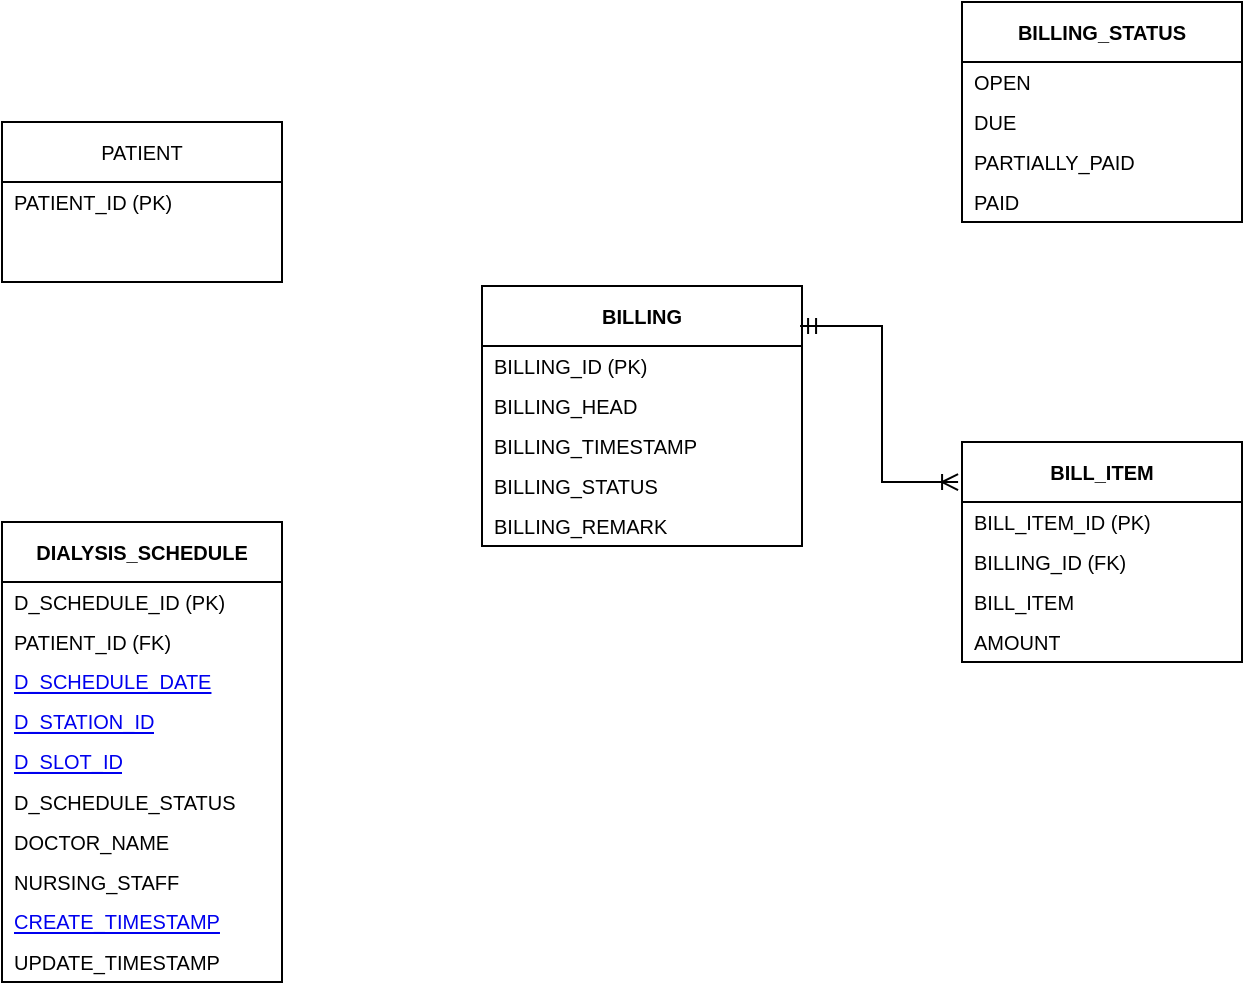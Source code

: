 <mxfile version="24.5.2" type="github">
  <diagram name="Page-1" id="mURi4eA8-3CM0eD0AN-O">
    <mxGraphModel dx="880" dy="468" grid="1" gridSize="10" guides="1" tooltips="1" connect="1" arrows="1" fold="1" page="1" pageScale="1" pageWidth="850" pageHeight="1100" math="0" shadow="0">
      <root>
        <mxCell id="0" />
        <mxCell id="1" parent="0" />
        <mxCell id="1s8Oqz2JoPXFqwjpF97E-1" value="&lt;b&gt;BILLING&lt;/b&gt;" style="swimlane;fontStyle=0;childLayout=stackLayout;horizontal=1;startSize=30;horizontalStack=0;resizeParent=1;resizeParentMax=0;resizeLast=0;collapsible=1;marginBottom=0;whiteSpace=wrap;html=1;fontSize=10;" vertex="1" parent="1">
          <mxGeometry x="360" y="162" width="160" height="130" as="geometry" />
        </mxCell>
        <mxCell id="1s8Oqz2JoPXFqwjpF97E-2" value="BILLING_ID (PK)" style="text;strokeColor=none;fillColor=none;align=left;verticalAlign=middle;spacingLeft=4;spacingRight=4;overflow=hidden;points=[[0,0.5],[1,0.5]];portConstraint=eastwest;rotatable=0;whiteSpace=wrap;html=1;fontSize=10;" vertex="1" parent="1s8Oqz2JoPXFqwjpF97E-1">
          <mxGeometry y="30" width="160" height="20" as="geometry" />
        </mxCell>
        <mxCell id="1s8Oqz2JoPXFqwjpF97E-21" value="BILLING_HEAD" style="text;strokeColor=none;fillColor=none;align=left;verticalAlign=middle;spacingLeft=4;spacingRight=4;overflow=hidden;points=[[0,0.5],[1,0.5]];portConstraint=eastwest;rotatable=0;whiteSpace=wrap;html=1;fontSize=10;" vertex="1" parent="1s8Oqz2JoPXFqwjpF97E-1">
          <mxGeometry y="50" width="160" height="20" as="geometry" />
        </mxCell>
        <mxCell id="1s8Oqz2JoPXFqwjpF97E-25" value="BILLING_TIMESTAMP" style="text;strokeColor=none;fillColor=none;align=left;verticalAlign=middle;spacingLeft=4;spacingRight=4;overflow=hidden;points=[[0,0.5],[1,0.5]];portConstraint=eastwest;rotatable=0;whiteSpace=wrap;html=1;fontSize=10;" vertex="1" parent="1s8Oqz2JoPXFqwjpF97E-1">
          <mxGeometry y="70" width="160" height="20" as="geometry" />
        </mxCell>
        <mxCell id="1s8Oqz2JoPXFqwjpF97E-24" value="BILLING_STATUS" style="text;strokeColor=none;fillColor=none;align=left;verticalAlign=middle;spacingLeft=4;spacingRight=4;overflow=hidden;points=[[0,0.5],[1,0.5]];portConstraint=eastwest;rotatable=0;whiteSpace=wrap;html=1;fontSize=10;" vertex="1" parent="1s8Oqz2JoPXFqwjpF97E-1">
          <mxGeometry y="90" width="160" height="20" as="geometry" />
        </mxCell>
        <mxCell id="1s8Oqz2JoPXFqwjpF97E-23" value="BILLING_REMARK" style="text;strokeColor=none;fillColor=none;align=left;verticalAlign=middle;spacingLeft=4;spacingRight=4;overflow=hidden;points=[[0,0.5],[1,0.5]];portConstraint=eastwest;rotatable=0;whiteSpace=wrap;html=1;fontSize=10;" vertex="1" parent="1s8Oqz2JoPXFqwjpF97E-1">
          <mxGeometry y="110" width="160" height="20" as="geometry" />
        </mxCell>
        <mxCell id="1s8Oqz2JoPXFqwjpF97E-10" value="&lt;b&gt;DIALYSIS_SCHEDULE&lt;/b&gt;" style="swimlane;fontStyle=0;childLayout=stackLayout;horizontal=1;startSize=30;horizontalStack=0;resizeParent=1;resizeParentMax=0;resizeLast=0;collapsible=1;marginBottom=0;whiteSpace=wrap;html=1;fontSize=10;" vertex="1" parent="1">
          <mxGeometry x="120" y="280" width="140" height="230" as="geometry" />
        </mxCell>
        <mxCell id="1s8Oqz2JoPXFqwjpF97E-11" value="D_SCHEDULE_ID (PK)" style="text;strokeColor=none;fillColor=none;align=left;verticalAlign=middle;spacingLeft=4;spacingRight=4;overflow=hidden;points=[[0,0.5],[1,0.5]];portConstraint=eastwest;rotatable=0;whiteSpace=wrap;html=1;fontSize=10;" vertex="1" parent="1s8Oqz2JoPXFqwjpF97E-10">
          <mxGeometry y="30" width="140" height="20" as="geometry" />
        </mxCell>
        <mxCell id="1s8Oqz2JoPXFqwjpF97E-44" value="PATIENT_ID (FK)" style="text;strokeColor=none;fillColor=none;align=left;verticalAlign=middle;spacingLeft=4;spacingRight=4;overflow=hidden;points=[[0,0.5],[1,0.5]];portConstraint=eastwest;rotatable=0;whiteSpace=wrap;html=1;fontSize=10;" vertex="1" parent="1s8Oqz2JoPXFqwjpF97E-10">
          <mxGeometry y="50" width="140" height="20" as="geometry" />
        </mxCell>
        <mxCell id="1s8Oqz2JoPXFqwjpF97E-42" value="&lt;a style=&quot;border: 0px; vertical-align: middle; text-wrap: nowrap; font-family: Arial, sans-serif;&quot; id=&quot;D_SCHEDULE_DATE&quot;&gt;&lt;font style=&quot;font-size: 10px;&quot;&gt;D_SCHEDULE_DATE&lt;/font&gt;&lt;/a&gt;" style="text;strokeColor=none;fillColor=none;align=left;verticalAlign=middle;spacingLeft=4;spacingRight=4;overflow=hidden;points=[[0,0.5],[1,0.5]];portConstraint=eastwest;rotatable=0;whiteSpace=wrap;html=1;fontSize=10;" vertex="1" parent="1s8Oqz2JoPXFqwjpF97E-10">
          <mxGeometry y="70" width="140" height="20" as="geometry" />
        </mxCell>
        <mxCell id="1s8Oqz2JoPXFqwjpF97E-41" value="&lt;a style=&quot;border: 0px; vertical-align: middle; text-wrap: nowrap; font-family: Arial, sans-serif;&quot; id=&quot;D_STATION_ID&quot;&gt;&lt;font style=&quot;font-size: 10px;&quot;&gt;D_STATION_ID&lt;/font&gt;&lt;/a&gt;" style="text;strokeColor=none;fillColor=none;align=left;verticalAlign=middle;spacingLeft=4;spacingRight=4;overflow=hidden;points=[[0,0.5],[1,0.5]];portConstraint=eastwest;rotatable=0;whiteSpace=wrap;html=1;fontSize=10;" vertex="1" parent="1s8Oqz2JoPXFqwjpF97E-10">
          <mxGeometry y="90" width="140" height="20" as="geometry" />
        </mxCell>
        <mxCell id="1s8Oqz2JoPXFqwjpF97E-40" value="&lt;a style=&quot;border: 0px; vertical-align: middle; text-wrap: nowrap; font-family: Arial, sans-serif;&quot; id=&quot;D_SLOT_ID&quot;&gt;&lt;font style=&quot;font-size: 10px;&quot;&gt;D_SLOT_ID&lt;/font&gt;&lt;/a&gt;" style="text;strokeColor=none;fillColor=none;align=left;verticalAlign=middle;spacingLeft=4;spacingRight=4;overflow=hidden;points=[[0,0.5],[1,0.5]];portConstraint=eastwest;rotatable=0;whiteSpace=wrap;html=1;fontSize=10;" vertex="1" parent="1s8Oqz2JoPXFqwjpF97E-10">
          <mxGeometry y="110" width="140" height="20" as="geometry" />
        </mxCell>
        <mxCell id="1s8Oqz2JoPXFqwjpF97E-46" value="D_SCHEDULE_STATUS" style="text;strokeColor=none;fillColor=none;align=left;verticalAlign=middle;spacingLeft=4;spacingRight=4;overflow=hidden;points=[[0,0.5],[1,0.5]];portConstraint=eastwest;rotatable=0;whiteSpace=wrap;html=1;fontSize=10;" vertex="1" parent="1s8Oqz2JoPXFqwjpF97E-10">
          <mxGeometry y="130" width="140" height="20" as="geometry" />
        </mxCell>
        <mxCell id="1s8Oqz2JoPXFqwjpF97E-47" value="DOCTOR_NAME" style="text;strokeColor=none;fillColor=none;align=left;verticalAlign=middle;spacingLeft=4;spacingRight=4;overflow=hidden;points=[[0,0.5],[1,0.5]];portConstraint=eastwest;rotatable=0;whiteSpace=wrap;html=1;fontSize=10;" vertex="1" parent="1s8Oqz2JoPXFqwjpF97E-10">
          <mxGeometry y="150" width="140" height="20" as="geometry" />
        </mxCell>
        <mxCell id="1s8Oqz2JoPXFqwjpF97E-48" value="NURSING_STAFF&amp;nbsp;" style="text;strokeColor=none;fillColor=none;align=left;verticalAlign=middle;spacingLeft=4;spacingRight=4;overflow=hidden;points=[[0,0.5],[1,0.5]];portConstraint=eastwest;rotatable=0;whiteSpace=wrap;html=1;fontSize=10;" vertex="1" parent="1s8Oqz2JoPXFqwjpF97E-10">
          <mxGeometry y="170" width="140" height="20" as="geometry" />
        </mxCell>
        <mxCell id="1s8Oqz2JoPXFqwjpF97E-39" value="&lt;a style=&quot;text-wrap: nowrap; border: 0px; vertical-align: middle; font-family: Arial, sans-serif;&quot; id=&quot;CREATE_TIMESTAMP&quot;&gt;&lt;font style=&quot;font-size: 10px;&quot;&gt;CREATE_TIMESTAMP&lt;/font&gt;&lt;/a&gt;" style="text;strokeColor=none;fillColor=none;align=left;verticalAlign=middle;spacingLeft=4;spacingRight=4;overflow=hidden;points=[[0,0.5],[1,0.5]];portConstraint=eastwest;rotatable=0;whiteSpace=wrap;html=1;fontSize=10;" vertex="1" parent="1s8Oqz2JoPXFqwjpF97E-10">
          <mxGeometry y="190" width="140" height="20" as="geometry" />
        </mxCell>
        <mxCell id="1s8Oqz2JoPXFqwjpF97E-38" value="UPDATE_TIMESTAMP" style="text;strokeColor=none;fillColor=none;align=left;verticalAlign=middle;spacingLeft=4;spacingRight=4;overflow=hidden;points=[[0,0.5],[1,0.5]];portConstraint=eastwest;rotatable=0;whiteSpace=wrap;html=1;fontSize=10;" vertex="1" parent="1s8Oqz2JoPXFqwjpF97E-10">
          <mxGeometry y="210" width="140" height="20" as="geometry" />
        </mxCell>
        <mxCell id="1s8Oqz2JoPXFqwjpF97E-15" value="PATIENT" style="swimlane;fontStyle=0;childLayout=stackLayout;horizontal=1;startSize=30;horizontalStack=0;resizeParent=1;resizeParentMax=0;resizeLast=0;collapsible=1;marginBottom=0;whiteSpace=wrap;html=1;fontSize=10;" vertex="1" parent="1">
          <mxGeometry x="120" y="80" width="140" height="80" as="geometry" />
        </mxCell>
        <mxCell id="1s8Oqz2JoPXFqwjpF97E-16" value="PATIENT_ID (PK)" style="text;strokeColor=none;fillColor=none;align=left;verticalAlign=middle;spacingLeft=4;spacingRight=4;overflow=hidden;points=[[0,0.5],[1,0.5]];portConstraint=eastwest;rotatable=0;whiteSpace=wrap;html=1;fontSize=10;" vertex="1" parent="1s8Oqz2JoPXFqwjpF97E-15">
          <mxGeometry y="30" width="140" height="20" as="geometry" />
        </mxCell>
        <mxCell id="1s8Oqz2JoPXFqwjpF97E-19" style="text;strokeColor=none;fillColor=none;align=left;verticalAlign=middle;spacingLeft=4;spacingRight=4;overflow=hidden;points=[[0,0.5],[1,0.5]];portConstraint=eastwest;rotatable=0;whiteSpace=wrap;html=1;fontSize=10;" vertex="1" parent="1s8Oqz2JoPXFqwjpF97E-15">
          <mxGeometry y="50" width="140" height="30" as="geometry" />
        </mxCell>
        <mxCell id="1s8Oqz2JoPXFqwjpF97E-26" value="&lt;b&gt;BILL_ITEM&lt;/b&gt;" style="swimlane;fontStyle=0;childLayout=stackLayout;horizontal=1;startSize=30;horizontalStack=0;resizeParent=1;resizeParentMax=0;resizeLast=0;collapsible=1;marginBottom=0;whiteSpace=wrap;html=1;fontSize=10;" vertex="1" parent="1">
          <mxGeometry x="600" y="240" width="140" height="110" as="geometry" />
        </mxCell>
        <mxCell id="1s8Oqz2JoPXFqwjpF97E-27" value="BILL_ITEM_ID (PK)" style="text;strokeColor=none;fillColor=none;align=left;verticalAlign=middle;spacingLeft=4;spacingRight=4;overflow=hidden;points=[[0,0.5],[1,0.5]];portConstraint=eastwest;rotatable=0;whiteSpace=wrap;html=1;fontSize=10;" vertex="1" parent="1s8Oqz2JoPXFqwjpF97E-26">
          <mxGeometry y="30" width="140" height="20" as="geometry" />
        </mxCell>
        <mxCell id="1s8Oqz2JoPXFqwjpF97E-28" value="BILLING_ID (FK)" style="text;strokeColor=none;fillColor=none;align=left;verticalAlign=middle;spacingLeft=4;spacingRight=4;overflow=hidden;points=[[0,0.5],[1,0.5]];portConstraint=eastwest;rotatable=0;whiteSpace=wrap;html=1;fontSize=10;" vertex="1" parent="1s8Oqz2JoPXFqwjpF97E-26">
          <mxGeometry y="50" width="140" height="20" as="geometry" />
        </mxCell>
        <mxCell id="1s8Oqz2JoPXFqwjpF97E-29" value="BILL_ITEM" style="text;strokeColor=none;fillColor=none;align=left;verticalAlign=middle;spacingLeft=4;spacingRight=4;overflow=hidden;points=[[0,0.5],[1,0.5]];portConstraint=eastwest;rotatable=0;whiteSpace=wrap;html=1;fontSize=10;" vertex="1" parent="1s8Oqz2JoPXFqwjpF97E-26">
          <mxGeometry y="70" width="140" height="20" as="geometry" />
        </mxCell>
        <mxCell id="1s8Oqz2JoPXFqwjpF97E-30" value="AMOUNT" style="text;strokeColor=none;fillColor=none;align=left;verticalAlign=middle;spacingLeft=4;spacingRight=4;overflow=hidden;points=[[0,0.5],[1,0.5]];portConstraint=eastwest;rotatable=0;whiteSpace=wrap;html=1;fontSize=10;" vertex="1" parent="1s8Oqz2JoPXFqwjpF97E-26">
          <mxGeometry y="90" width="140" height="20" as="geometry" />
        </mxCell>
        <mxCell id="1s8Oqz2JoPXFqwjpF97E-32" value="" style="endArrow=ERoneToMany;html=1;rounded=0;exitX=0.994;exitY=0.154;exitDx=0;exitDy=0;exitPerimeter=0;entryX=-0.014;entryY=0.182;entryDx=0;entryDy=0;entryPerimeter=0;edgeStyle=orthogonalEdgeStyle;startArrow=ERmandOne;startFill=0;endFill=0;" edge="1" parent="1" source="1s8Oqz2JoPXFqwjpF97E-1" target="1s8Oqz2JoPXFqwjpF97E-26">
          <mxGeometry width="50" height="50" relative="1" as="geometry">
            <mxPoint x="400" y="270" as="sourcePoint" />
            <mxPoint x="450" y="220" as="targetPoint" />
          </mxGeometry>
        </mxCell>
        <mxCell id="1s8Oqz2JoPXFqwjpF97E-33" value="&lt;b&gt;BILLING_STATUS&lt;/b&gt;" style="swimlane;fontStyle=0;childLayout=stackLayout;horizontal=1;startSize=30;horizontalStack=0;resizeParent=1;resizeParentMax=0;resizeLast=0;collapsible=1;marginBottom=0;whiteSpace=wrap;html=1;fontSize=10;" vertex="1" parent="1">
          <mxGeometry x="600" y="20" width="140" height="110" as="geometry" />
        </mxCell>
        <mxCell id="1s8Oqz2JoPXFqwjpF97E-34" value="OPEN" style="text;strokeColor=none;fillColor=none;align=left;verticalAlign=middle;spacingLeft=4;spacingRight=4;overflow=hidden;points=[[0,0.5],[1,0.5]];portConstraint=eastwest;rotatable=0;whiteSpace=wrap;html=1;fontSize=10;" vertex="1" parent="1s8Oqz2JoPXFqwjpF97E-33">
          <mxGeometry y="30" width="140" height="20" as="geometry" />
        </mxCell>
        <mxCell id="1s8Oqz2JoPXFqwjpF97E-35" value="DUE" style="text;strokeColor=none;fillColor=none;align=left;verticalAlign=middle;spacingLeft=4;spacingRight=4;overflow=hidden;points=[[0,0.5],[1,0.5]];portConstraint=eastwest;rotatable=0;whiteSpace=wrap;html=1;fontSize=10;" vertex="1" parent="1s8Oqz2JoPXFqwjpF97E-33">
          <mxGeometry y="50" width="140" height="20" as="geometry" />
        </mxCell>
        <mxCell id="1s8Oqz2JoPXFqwjpF97E-36" value="PARTIALLY_PAID" style="text;strokeColor=none;fillColor=none;align=left;verticalAlign=middle;spacingLeft=4;spacingRight=4;overflow=hidden;points=[[0,0.5],[1,0.5]];portConstraint=eastwest;rotatable=0;whiteSpace=wrap;html=1;fontSize=10;" vertex="1" parent="1s8Oqz2JoPXFqwjpF97E-33">
          <mxGeometry y="70" width="140" height="20" as="geometry" />
        </mxCell>
        <mxCell id="1s8Oqz2JoPXFqwjpF97E-37" value="PAID" style="text;strokeColor=none;fillColor=none;align=left;verticalAlign=middle;spacingLeft=4;spacingRight=4;overflow=hidden;points=[[0,0.5],[1,0.5]];portConstraint=eastwest;rotatable=0;whiteSpace=wrap;html=1;fontSize=10;" vertex="1" parent="1s8Oqz2JoPXFqwjpF97E-33">
          <mxGeometry y="90" width="140" height="20" as="geometry" />
        </mxCell>
      </root>
    </mxGraphModel>
  </diagram>
</mxfile>
